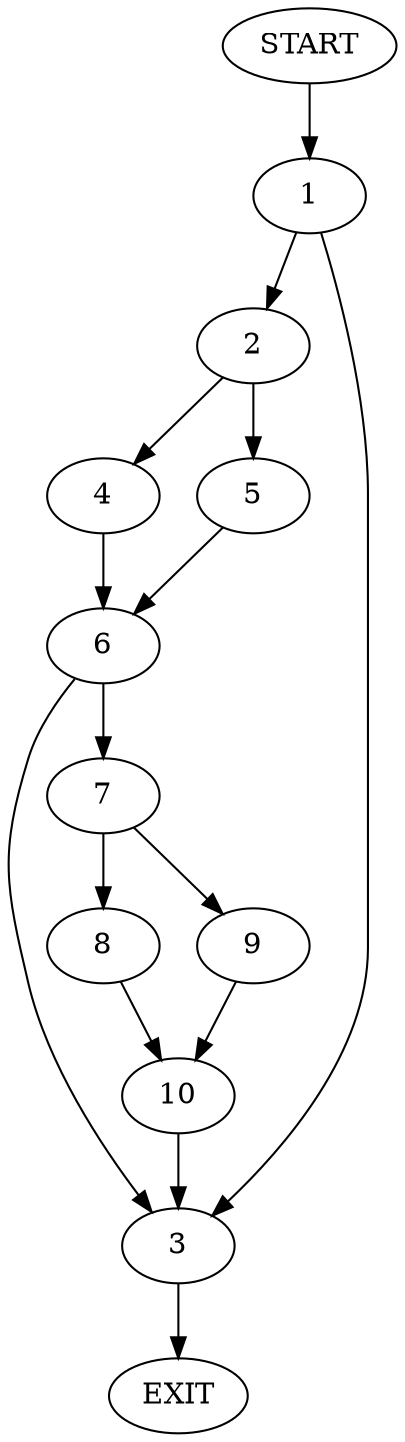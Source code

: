 digraph {
0 [label="START"]
11 [label="EXIT"]
0 -> 1
1 -> 2
1 -> 3
2 -> 4
2 -> 5
3 -> 11
4 -> 6
5 -> 6
6 -> 7
6 -> 3
7 -> 8
7 -> 9
8 -> 10
9 -> 10
10 -> 3
}

